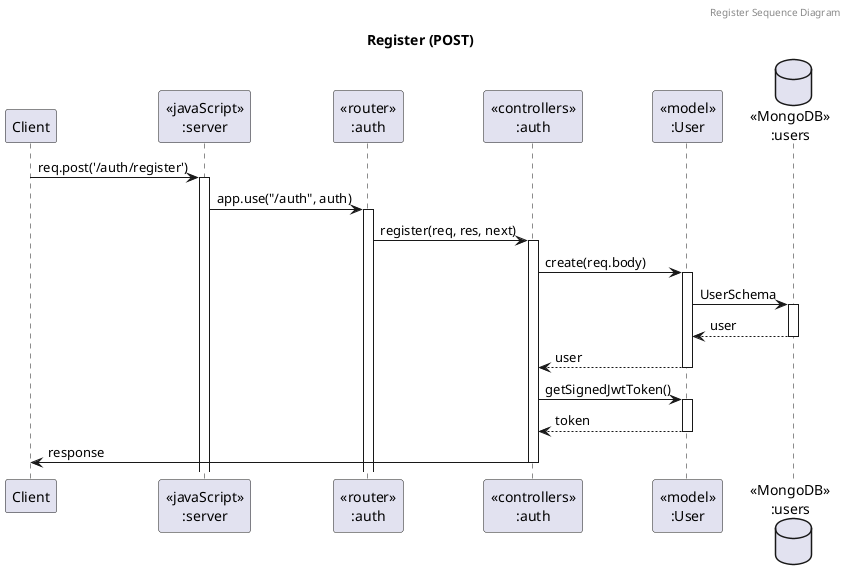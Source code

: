 @startuml Register (POST)

header Register Sequence Diagram
title "Register (POST)"

participant "Client" as client
participant "<<javaScript>>\n:server" as server
participant "<<router>>\n:auth" as routerAuth
participant "<<controllers>>\n:auth" as controllersAuth
participant "<<model>>\n:User" as modelUser
database "<<MongoDB>>\n:users" as UsersDatabase

client->server ++:req.post('/auth/register')
server->routerAuth ++:app.use("/auth", auth)
routerAuth -> controllersAuth ++:register(req, res, next)
controllersAuth->modelUser ++:create(req.body)
modelUser ->UsersDatabase ++: UserSchema
UsersDatabase --> modelUser --: user
controllersAuth <-- modelUser --: user
controllersAuth -> modelUser ++: getSignedJwtToken()
controllersAuth <-- modelUser --: token
controllersAuth->client --: response

@enduml